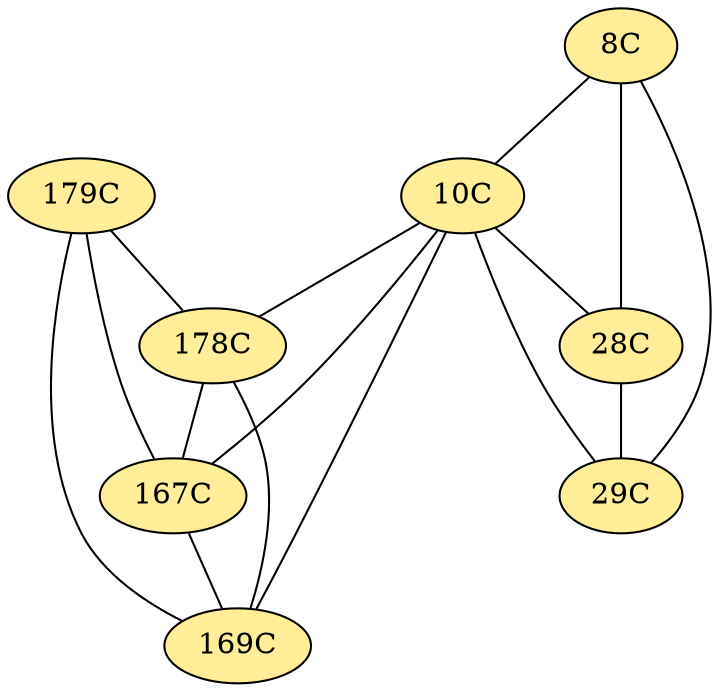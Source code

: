 // The Round Table
graph {
	"8C" [fillcolor="#FFED97" style=radial]
	"10C" [fillcolor="#FFED97" style=radial]
	"8C" -- "10C" [penwidth=1]
	"8C" [fillcolor="#FFED97" style=radial]
	"28C" [fillcolor="#FFED97" style=radial]
	"8C" -- "28C" [penwidth=1]
	"8C" [fillcolor="#FFED97" style=radial]
	"29C" [fillcolor="#FFED97" style=radial]
	"8C" -- "29C" [penwidth=1]
	"10C" [fillcolor="#FFED97" style=radial]
	"178C" [fillcolor="#FFED97" style=radial]
	"10C" -- "178C" [penwidth=1]
	"10C" [fillcolor="#FFED97" style=radial]
	"28C" [fillcolor="#FFED97" style=radial]
	"10C" -- "28C" [penwidth=1]
	"10C" [fillcolor="#FFED97" style=radial]
	"29C" [fillcolor="#FFED97" style=radial]
	"10C" -- "29C" [penwidth=1]
	"10C" [fillcolor="#FFED97" style=radial]
	"167C" [fillcolor="#FFED97" style=radial]
	"10C" -- "167C" [penwidth=1]
	"10C" [fillcolor="#FFED97" style=radial]
	"169C" [fillcolor="#FFED97" style=radial]
	"10C" -- "169C" [penwidth=1]
	"179C" [fillcolor="#FFED97" style=radial]
	"178C" [fillcolor="#FFED97" style=radial]
	"179C" -- "178C" [penwidth=1]
	"179C" [fillcolor="#FFED97" style=radial]
	"167C" [fillcolor="#FFED97" style=radial]
	"179C" -- "167C" [penwidth=1]
	"179C" [fillcolor="#FFED97" style=radial]
	"169C" [fillcolor="#FFED97" style=radial]
	"179C" -- "169C" [penwidth=1]
	"28C" [fillcolor="#FFED97" style=radial]
	"29C" [fillcolor="#FFED97" style=radial]
	"28C" -- "29C" [penwidth=1]
	"178C" [fillcolor="#FFED97" style=radial]
	"167C" [fillcolor="#FFED97" style=radial]
	"178C" -- "167C" [penwidth=1]
	"178C" [fillcolor="#FFED97" style=radial]
	"169C" [fillcolor="#FFED97" style=radial]
	"178C" -- "169C" [penwidth=1]
	"167C" [fillcolor="#FFED97" style=radial]
	"169C" [fillcolor="#FFED97" style=radial]
	"167C" -- "169C" [penwidth=1]
}
